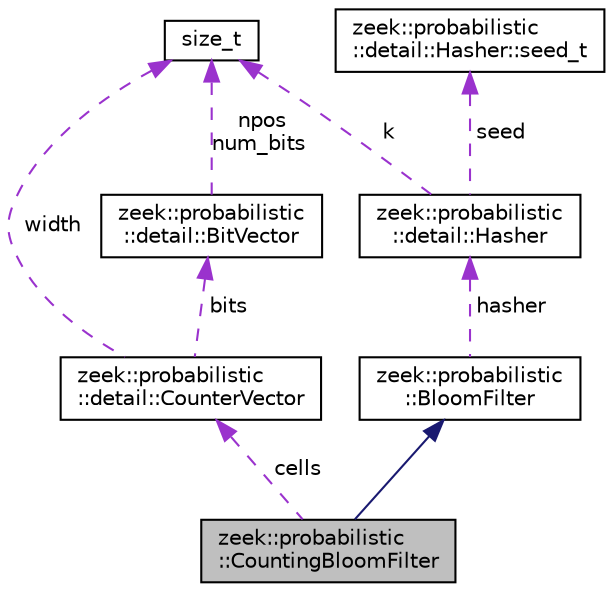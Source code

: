 digraph "zeek::probabilistic::CountingBloomFilter"
{
 // LATEX_PDF_SIZE
  edge [fontname="Helvetica",fontsize="10",labelfontname="Helvetica",labelfontsize="10"];
  node [fontname="Helvetica",fontsize="10",shape=record];
  Node1 [label="zeek::probabilistic\l::CountingBloomFilter",height=0.2,width=0.4,color="black", fillcolor="grey75", style="filled", fontcolor="black",tooltip=" "];
  Node2 -> Node1 [dir="back",color="midnightblue",fontsize="10",style="solid",fontname="Helvetica"];
  Node2 [label="zeek::probabilistic\l::BloomFilter",height=0.2,width=0.4,color="black", fillcolor="white", style="filled",URL="$d5/d71/classzeek_1_1probabilistic_1_1BloomFilter.html",tooltip=" "];
  Node3 -> Node2 [dir="back",color="darkorchid3",fontsize="10",style="dashed",label=" hasher" ,fontname="Helvetica"];
  Node3 [label="zeek::probabilistic\l::detail::Hasher",height=0.2,width=0.4,color="black", fillcolor="white", style="filled",URL="$d7/d73/classzeek_1_1probabilistic_1_1detail_1_1Hasher.html",tooltip=" "];
  Node4 -> Node3 [dir="back",color="darkorchid3",fontsize="10",style="dashed",label=" k" ,fontname="Helvetica"];
  Node4 [label="size_t",height=0.2,width=0.4,color="black", fillcolor="white", style="filled",tooltip=" "];
  Node5 -> Node3 [dir="back",color="darkorchid3",fontsize="10",style="dashed",label=" seed" ,fontname="Helvetica"];
  Node5 [label="zeek::probabilistic\l::detail::Hasher::seed_t",height=0.2,width=0.4,color="black", fillcolor="white", style="filled",URL="$df/d54/structzeek_1_1probabilistic_1_1detail_1_1Hasher_1_1seed__t.html",tooltip=" "];
  Node6 -> Node1 [dir="back",color="darkorchid3",fontsize="10",style="dashed",label=" cells" ,fontname="Helvetica"];
  Node6 [label="zeek::probabilistic\l::detail::CounterVector",height=0.2,width=0.4,color="black", fillcolor="white", style="filled",URL="$db/db8/classzeek_1_1probabilistic_1_1detail_1_1CounterVector.html",tooltip=" "];
  Node7 -> Node6 [dir="back",color="darkorchid3",fontsize="10",style="dashed",label=" bits" ,fontname="Helvetica"];
  Node7 [label="zeek::probabilistic\l::detail::BitVector",height=0.2,width=0.4,color="black", fillcolor="white", style="filled",URL="$de/de6/classzeek_1_1probabilistic_1_1detail_1_1BitVector.html",tooltip=" "];
  Node4 -> Node7 [dir="back",color="darkorchid3",fontsize="10",style="dashed",label=" npos\nnum_bits" ,fontname="Helvetica"];
  Node4 -> Node6 [dir="back",color="darkorchid3",fontsize="10",style="dashed",label=" width" ,fontname="Helvetica"];
}
